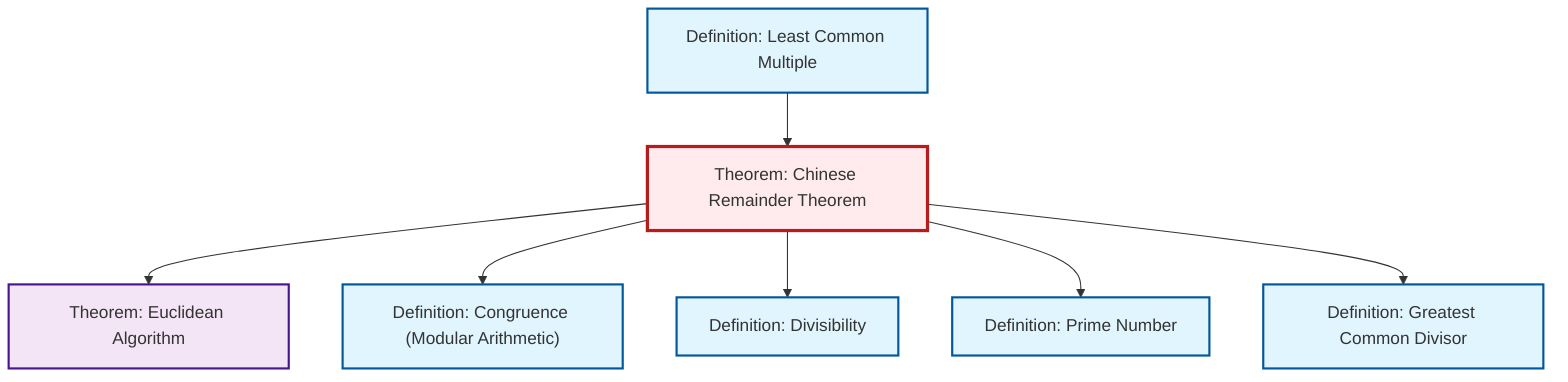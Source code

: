 graph TD
    classDef definition fill:#e1f5fe,stroke:#01579b,stroke-width:2px
    classDef theorem fill:#f3e5f5,stroke:#4a148c,stroke-width:2px
    classDef axiom fill:#fff3e0,stroke:#e65100,stroke-width:2px
    classDef example fill:#e8f5e9,stroke:#1b5e20,stroke-width:2px
    classDef current fill:#ffebee,stroke:#b71c1c,stroke-width:3px
    def-gcd["Definition: Greatest Common Divisor"]:::definition
    def-lcm["Definition: Least Common Multiple"]:::definition
    def-congruence["Definition: Congruence (Modular Arithmetic)"]:::definition
    def-divisibility["Definition: Divisibility"]:::definition
    thm-chinese-remainder["Theorem: Chinese Remainder Theorem"]:::theorem
    def-prime["Definition: Prime Number"]:::definition
    thm-euclidean-algorithm["Theorem: Euclidean Algorithm"]:::theorem
    thm-chinese-remainder --> thm-euclidean-algorithm
    thm-chinese-remainder --> def-congruence
    thm-chinese-remainder --> def-divisibility
    thm-chinese-remainder --> def-prime
    def-lcm --> thm-chinese-remainder
    thm-chinese-remainder --> def-gcd
    class thm-chinese-remainder current